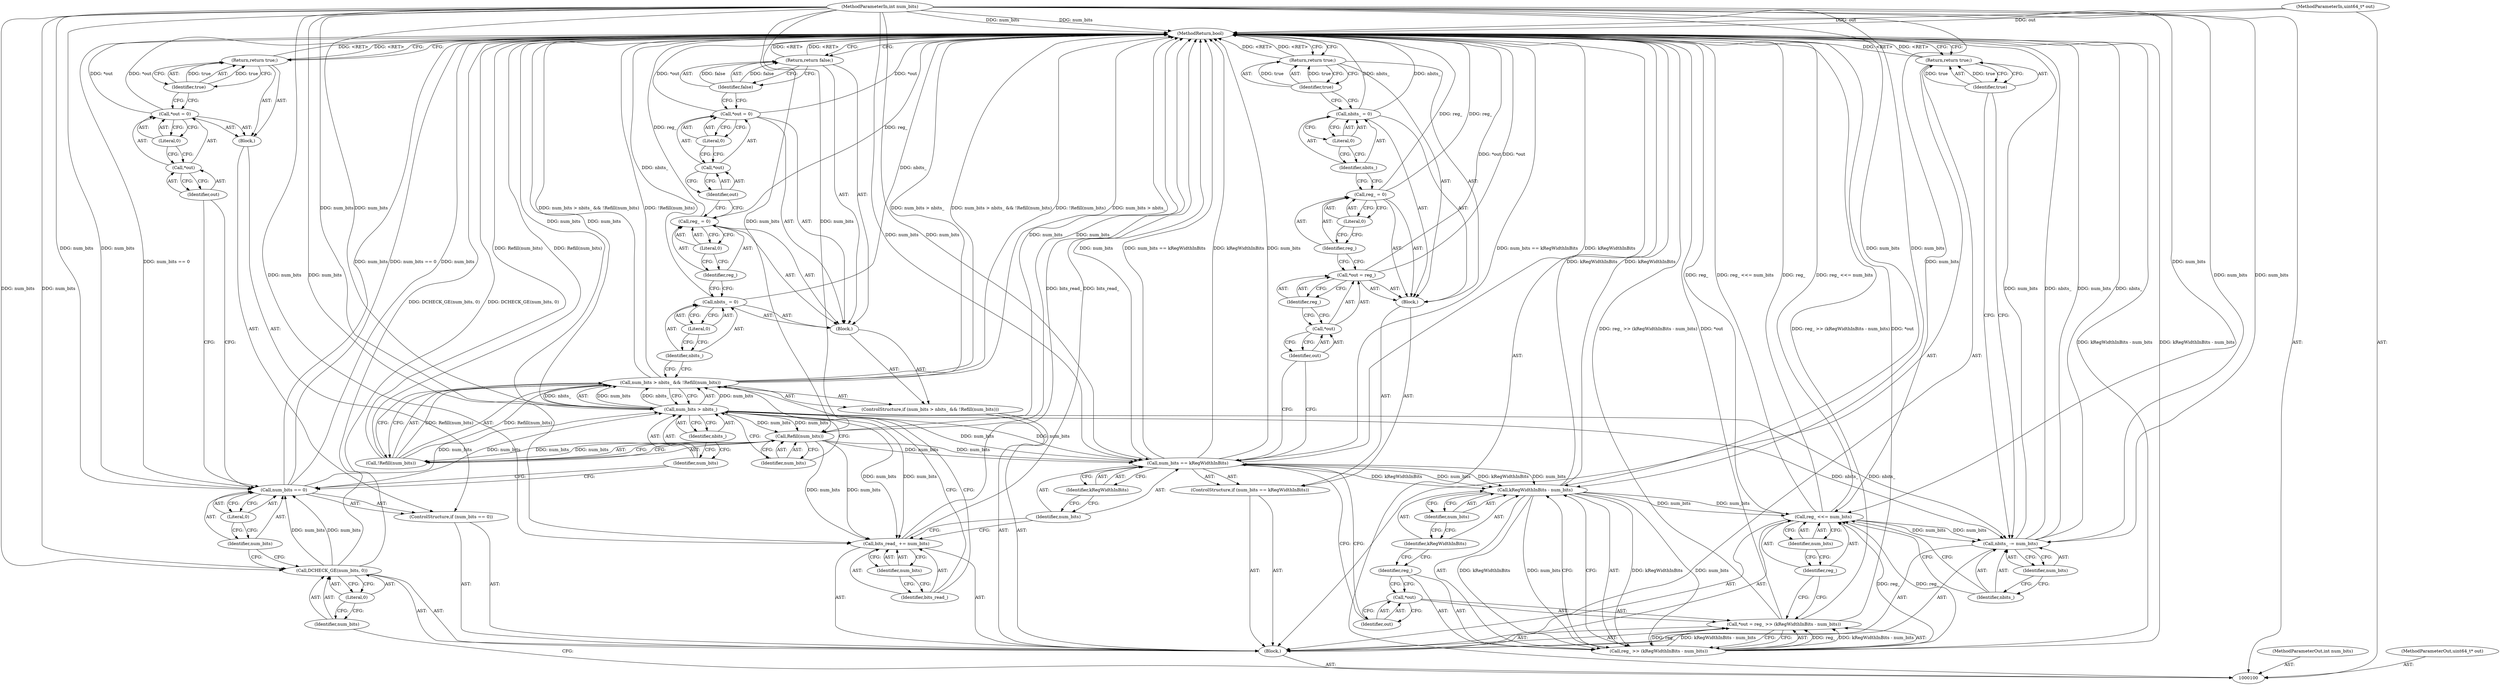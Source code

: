 digraph "0_Chrome_929f77d4173022a731ae91218ce6894d20f87f35" {
"1000175" [label="(MethodReturn,bool)"];
"1000101" [label="(MethodParameterIn,int num_bits)"];
"1000244" [label="(MethodParameterOut,int num_bits)"];
"1000102" [label="(MethodParameterIn,uint64_t* out)"];
"1000245" [label="(MethodParameterOut,uint64_t* out)"];
"1000103" [label="(Block,)"];
"1000129" [label="(Literal,0)"];
"1000127" [label="(Call,nbits_ = 0)"];
"1000128" [label="(Identifier,nbits_)"];
"1000132" [label="(Literal,0)"];
"1000130" [label="(Call,reg_ = 0)"];
"1000131" [label="(Identifier,reg_)"];
"1000136" [label="(Literal,0)"];
"1000133" [label="(Call,*out = 0)"];
"1000134" [label="(Call,*out)"];
"1000135" [label="(Identifier,out)"];
"1000138" [label="(Identifier,false)"];
"1000137" [label="(Return,return false;)"];
"1000141" [label="(Identifier,num_bits)"];
"1000139" [label="(Call,bits_read_ += num_bits)"];
"1000140" [label="(Identifier,bits_read_)"];
"1000145" [label="(Identifier,kRegWidthInBits)"];
"1000142" [label="(ControlStructure,if (num_bits == kRegWidthInBits))"];
"1000146" [label="(Block,)"];
"1000143" [label="(Call,num_bits == kRegWidthInBits)"];
"1000144" [label="(Identifier,num_bits)"];
"1000150" [label="(Identifier,reg_)"];
"1000147" [label="(Call,*out = reg_)"];
"1000148" [label="(Call,*out)"];
"1000149" [label="(Identifier,out)"];
"1000105" [label="(Identifier,num_bits)"];
"1000104" [label="(Call,DCHECK_GE(num_bits, 0))"];
"1000106" [label="(Literal,0)"];
"1000153" [label="(Literal,0)"];
"1000151" [label="(Call,reg_ = 0)"];
"1000152" [label="(Identifier,reg_)"];
"1000156" [label="(Literal,0)"];
"1000154" [label="(Call,nbits_ = 0)"];
"1000155" [label="(Identifier,nbits_)"];
"1000158" [label="(Identifier,true)"];
"1000157" [label="(Return,return true;)"];
"1000164" [label="(Call,kRegWidthInBits - num_bits)"];
"1000165" [label="(Identifier,kRegWidthInBits)"];
"1000159" [label="(Call,*out = reg_ >> (kRegWidthInBits - num_bits))"];
"1000160" [label="(Call,*out)"];
"1000161" [label="(Identifier,out)"];
"1000166" [label="(Identifier,num_bits)"];
"1000162" [label="(Call,reg_ >> (kRegWidthInBits - num_bits))"];
"1000163" [label="(Identifier,reg_)"];
"1000169" [label="(Identifier,num_bits)"];
"1000167" [label="(Call,reg_ <<= num_bits)"];
"1000168" [label="(Identifier,reg_)"];
"1000172" [label="(Identifier,num_bits)"];
"1000170" [label="(Call,nbits_ -= num_bits)"];
"1000171" [label="(Identifier,nbits_)"];
"1000173" [label="(Return,return true;)"];
"1000174" [label="(Identifier,true)"];
"1000110" [label="(Literal,0)"];
"1000107" [label="(ControlStructure,if (num_bits == 0))"];
"1000111" [label="(Block,)"];
"1000108" [label="(Call,num_bits == 0)"];
"1000109" [label="(Identifier,num_bits)"];
"1000115" [label="(Literal,0)"];
"1000112" [label="(Call,*out = 0)"];
"1000113" [label="(Call,*out)"];
"1000114" [label="(Identifier,out)"];
"1000117" [label="(Identifier,true)"];
"1000116" [label="(Return,return true;)"];
"1000122" [label="(Identifier,nbits_)"];
"1000118" [label="(ControlStructure,if (num_bits > nbits_ && !Refill(num_bits)))"];
"1000123" [label="(Call,!Refill(num_bits))"];
"1000124" [label="(Call,Refill(num_bits))"];
"1000125" [label="(Identifier,num_bits)"];
"1000126" [label="(Block,)"];
"1000119" [label="(Call,num_bits > nbits_ && !Refill(num_bits))"];
"1000120" [label="(Call,num_bits > nbits_)"];
"1000121" [label="(Identifier,num_bits)"];
"1000175" -> "1000100"  [label="AST: "];
"1000175" -> "1000116"  [label="CFG: "];
"1000175" -> "1000137"  [label="CFG: "];
"1000175" -> "1000157"  [label="CFG: "];
"1000175" -> "1000173"  [label="CFG: "];
"1000173" -> "1000175"  [label="DDG: <RET>"];
"1000116" -> "1000175"  [label="DDG: <RET>"];
"1000137" -> "1000175"  [label="DDG: <RET>"];
"1000170" -> "1000175"  [label="DDG: num_bits"];
"1000170" -> "1000175"  [label="DDG: nbits_"];
"1000124" -> "1000175"  [label="DDG: num_bits"];
"1000108" -> "1000175"  [label="DDG: num_bits == 0"];
"1000108" -> "1000175"  [label="DDG: num_bits"];
"1000104" -> "1000175"  [label="DDG: DCHECK_GE(num_bits, 0)"];
"1000159" -> "1000175"  [label="DDG: *out"];
"1000159" -> "1000175"  [label="DDG: reg_ >> (kRegWidthInBits - num_bits)"];
"1000120" -> "1000175"  [label="DDG: num_bits"];
"1000147" -> "1000175"  [label="DDG: *out"];
"1000127" -> "1000175"  [label="DDG: nbits_"];
"1000119" -> "1000175"  [label="DDG: num_bits > nbits_ && !Refill(num_bits)"];
"1000119" -> "1000175"  [label="DDG: !Refill(num_bits)"];
"1000119" -> "1000175"  [label="DDG: num_bits > nbits_"];
"1000167" -> "1000175"  [label="DDG: reg_"];
"1000167" -> "1000175"  [label="DDG: reg_ <<= num_bits"];
"1000162" -> "1000175"  [label="DDG: kRegWidthInBits - num_bits"];
"1000139" -> "1000175"  [label="DDG: bits_read_"];
"1000151" -> "1000175"  [label="DDG: reg_"];
"1000154" -> "1000175"  [label="DDG: nbits_"];
"1000143" -> "1000175"  [label="DDG: num_bits"];
"1000143" -> "1000175"  [label="DDG: num_bits == kRegWidthInBits"];
"1000143" -> "1000175"  [label="DDG: kRegWidthInBits"];
"1000133" -> "1000175"  [label="DDG: *out"];
"1000102" -> "1000175"  [label="DDG: out"];
"1000112" -> "1000175"  [label="DDG: *out"];
"1000101" -> "1000175"  [label="DDG: num_bits"];
"1000130" -> "1000175"  [label="DDG: reg_"];
"1000123" -> "1000175"  [label="DDG: Refill(num_bits)"];
"1000164" -> "1000175"  [label="DDG: kRegWidthInBits"];
"1000157" -> "1000175"  [label="DDG: <RET>"];
"1000101" -> "1000100"  [label="AST: "];
"1000101" -> "1000175"  [label="DDG: num_bits"];
"1000101" -> "1000104"  [label="DDG: num_bits"];
"1000101" -> "1000108"  [label="DDG: num_bits"];
"1000101" -> "1000120"  [label="DDG: num_bits"];
"1000101" -> "1000124"  [label="DDG: num_bits"];
"1000101" -> "1000139"  [label="DDG: num_bits"];
"1000101" -> "1000143"  [label="DDG: num_bits"];
"1000101" -> "1000164"  [label="DDG: num_bits"];
"1000101" -> "1000167"  [label="DDG: num_bits"];
"1000101" -> "1000170"  [label="DDG: num_bits"];
"1000244" -> "1000100"  [label="AST: "];
"1000102" -> "1000100"  [label="AST: "];
"1000102" -> "1000175"  [label="DDG: out"];
"1000245" -> "1000100"  [label="AST: "];
"1000103" -> "1000100"  [label="AST: "];
"1000104" -> "1000103"  [label="AST: "];
"1000107" -> "1000103"  [label="AST: "];
"1000118" -> "1000103"  [label="AST: "];
"1000139" -> "1000103"  [label="AST: "];
"1000142" -> "1000103"  [label="AST: "];
"1000159" -> "1000103"  [label="AST: "];
"1000167" -> "1000103"  [label="AST: "];
"1000170" -> "1000103"  [label="AST: "];
"1000173" -> "1000103"  [label="AST: "];
"1000129" -> "1000127"  [label="AST: "];
"1000129" -> "1000128"  [label="CFG: "];
"1000127" -> "1000129"  [label="CFG: "];
"1000127" -> "1000126"  [label="AST: "];
"1000127" -> "1000129"  [label="CFG: "];
"1000128" -> "1000127"  [label="AST: "];
"1000129" -> "1000127"  [label="AST: "];
"1000131" -> "1000127"  [label="CFG: "];
"1000127" -> "1000175"  [label="DDG: nbits_"];
"1000128" -> "1000127"  [label="AST: "];
"1000128" -> "1000119"  [label="CFG: "];
"1000129" -> "1000128"  [label="CFG: "];
"1000132" -> "1000130"  [label="AST: "];
"1000132" -> "1000131"  [label="CFG: "];
"1000130" -> "1000132"  [label="CFG: "];
"1000130" -> "1000126"  [label="AST: "];
"1000130" -> "1000132"  [label="CFG: "];
"1000131" -> "1000130"  [label="AST: "];
"1000132" -> "1000130"  [label="AST: "];
"1000135" -> "1000130"  [label="CFG: "];
"1000130" -> "1000175"  [label="DDG: reg_"];
"1000131" -> "1000130"  [label="AST: "];
"1000131" -> "1000127"  [label="CFG: "];
"1000132" -> "1000131"  [label="CFG: "];
"1000136" -> "1000133"  [label="AST: "];
"1000136" -> "1000134"  [label="CFG: "];
"1000133" -> "1000136"  [label="CFG: "];
"1000133" -> "1000126"  [label="AST: "];
"1000133" -> "1000136"  [label="CFG: "];
"1000134" -> "1000133"  [label="AST: "];
"1000136" -> "1000133"  [label="AST: "];
"1000138" -> "1000133"  [label="CFG: "];
"1000133" -> "1000175"  [label="DDG: *out"];
"1000134" -> "1000133"  [label="AST: "];
"1000134" -> "1000135"  [label="CFG: "];
"1000135" -> "1000134"  [label="AST: "];
"1000136" -> "1000134"  [label="CFG: "];
"1000135" -> "1000134"  [label="AST: "];
"1000135" -> "1000130"  [label="CFG: "];
"1000134" -> "1000135"  [label="CFG: "];
"1000138" -> "1000137"  [label="AST: "];
"1000138" -> "1000133"  [label="CFG: "];
"1000137" -> "1000138"  [label="CFG: "];
"1000138" -> "1000137"  [label="DDG: false"];
"1000137" -> "1000126"  [label="AST: "];
"1000137" -> "1000138"  [label="CFG: "];
"1000138" -> "1000137"  [label="AST: "];
"1000175" -> "1000137"  [label="CFG: "];
"1000137" -> "1000175"  [label="DDG: <RET>"];
"1000138" -> "1000137"  [label="DDG: false"];
"1000141" -> "1000139"  [label="AST: "];
"1000141" -> "1000140"  [label="CFG: "];
"1000139" -> "1000141"  [label="CFG: "];
"1000139" -> "1000103"  [label="AST: "];
"1000139" -> "1000141"  [label="CFG: "];
"1000140" -> "1000139"  [label="AST: "];
"1000141" -> "1000139"  [label="AST: "];
"1000144" -> "1000139"  [label="CFG: "];
"1000139" -> "1000175"  [label="DDG: bits_read_"];
"1000124" -> "1000139"  [label="DDG: num_bits"];
"1000120" -> "1000139"  [label="DDG: num_bits"];
"1000101" -> "1000139"  [label="DDG: num_bits"];
"1000140" -> "1000139"  [label="AST: "];
"1000140" -> "1000119"  [label="CFG: "];
"1000141" -> "1000140"  [label="CFG: "];
"1000145" -> "1000143"  [label="AST: "];
"1000145" -> "1000144"  [label="CFG: "];
"1000143" -> "1000145"  [label="CFG: "];
"1000142" -> "1000103"  [label="AST: "];
"1000143" -> "1000142"  [label="AST: "];
"1000146" -> "1000142"  [label="AST: "];
"1000146" -> "1000142"  [label="AST: "];
"1000147" -> "1000146"  [label="AST: "];
"1000151" -> "1000146"  [label="AST: "];
"1000154" -> "1000146"  [label="AST: "];
"1000157" -> "1000146"  [label="AST: "];
"1000143" -> "1000142"  [label="AST: "];
"1000143" -> "1000145"  [label="CFG: "];
"1000144" -> "1000143"  [label="AST: "];
"1000145" -> "1000143"  [label="AST: "];
"1000149" -> "1000143"  [label="CFG: "];
"1000161" -> "1000143"  [label="CFG: "];
"1000143" -> "1000175"  [label="DDG: num_bits"];
"1000143" -> "1000175"  [label="DDG: num_bits == kRegWidthInBits"];
"1000143" -> "1000175"  [label="DDG: kRegWidthInBits"];
"1000101" -> "1000143"  [label="DDG: num_bits"];
"1000124" -> "1000143"  [label="DDG: num_bits"];
"1000120" -> "1000143"  [label="DDG: num_bits"];
"1000143" -> "1000164"  [label="DDG: kRegWidthInBits"];
"1000143" -> "1000164"  [label="DDG: num_bits"];
"1000144" -> "1000143"  [label="AST: "];
"1000144" -> "1000139"  [label="CFG: "];
"1000145" -> "1000144"  [label="CFG: "];
"1000150" -> "1000147"  [label="AST: "];
"1000150" -> "1000148"  [label="CFG: "];
"1000147" -> "1000150"  [label="CFG: "];
"1000147" -> "1000146"  [label="AST: "];
"1000147" -> "1000150"  [label="CFG: "];
"1000148" -> "1000147"  [label="AST: "];
"1000150" -> "1000147"  [label="AST: "];
"1000152" -> "1000147"  [label="CFG: "];
"1000147" -> "1000175"  [label="DDG: *out"];
"1000148" -> "1000147"  [label="AST: "];
"1000148" -> "1000149"  [label="CFG: "];
"1000149" -> "1000148"  [label="AST: "];
"1000150" -> "1000148"  [label="CFG: "];
"1000149" -> "1000148"  [label="AST: "];
"1000149" -> "1000143"  [label="CFG: "];
"1000148" -> "1000149"  [label="CFG: "];
"1000105" -> "1000104"  [label="AST: "];
"1000105" -> "1000100"  [label="CFG: "];
"1000106" -> "1000105"  [label="CFG: "];
"1000104" -> "1000103"  [label="AST: "];
"1000104" -> "1000106"  [label="CFG: "];
"1000105" -> "1000104"  [label="AST: "];
"1000106" -> "1000104"  [label="AST: "];
"1000109" -> "1000104"  [label="CFG: "];
"1000104" -> "1000175"  [label="DDG: DCHECK_GE(num_bits, 0)"];
"1000101" -> "1000104"  [label="DDG: num_bits"];
"1000104" -> "1000108"  [label="DDG: num_bits"];
"1000106" -> "1000104"  [label="AST: "];
"1000106" -> "1000105"  [label="CFG: "];
"1000104" -> "1000106"  [label="CFG: "];
"1000153" -> "1000151"  [label="AST: "];
"1000153" -> "1000152"  [label="CFG: "];
"1000151" -> "1000153"  [label="CFG: "];
"1000151" -> "1000146"  [label="AST: "];
"1000151" -> "1000153"  [label="CFG: "];
"1000152" -> "1000151"  [label="AST: "];
"1000153" -> "1000151"  [label="AST: "];
"1000155" -> "1000151"  [label="CFG: "];
"1000151" -> "1000175"  [label="DDG: reg_"];
"1000152" -> "1000151"  [label="AST: "];
"1000152" -> "1000147"  [label="CFG: "];
"1000153" -> "1000152"  [label="CFG: "];
"1000156" -> "1000154"  [label="AST: "];
"1000156" -> "1000155"  [label="CFG: "];
"1000154" -> "1000156"  [label="CFG: "];
"1000154" -> "1000146"  [label="AST: "];
"1000154" -> "1000156"  [label="CFG: "];
"1000155" -> "1000154"  [label="AST: "];
"1000156" -> "1000154"  [label="AST: "];
"1000158" -> "1000154"  [label="CFG: "];
"1000154" -> "1000175"  [label="DDG: nbits_"];
"1000155" -> "1000154"  [label="AST: "];
"1000155" -> "1000151"  [label="CFG: "];
"1000156" -> "1000155"  [label="CFG: "];
"1000158" -> "1000157"  [label="AST: "];
"1000158" -> "1000154"  [label="CFG: "];
"1000157" -> "1000158"  [label="CFG: "];
"1000158" -> "1000157"  [label="DDG: true"];
"1000157" -> "1000146"  [label="AST: "];
"1000157" -> "1000158"  [label="CFG: "];
"1000158" -> "1000157"  [label="AST: "];
"1000175" -> "1000157"  [label="CFG: "];
"1000157" -> "1000175"  [label="DDG: <RET>"];
"1000158" -> "1000157"  [label="DDG: true"];
"1000164" -> "1000162"  [label="AST: "];
"1000164" -> "1000166"  [label="CFG: "];
"1000165" -> "1000164"  [label="AST: "];
"1000166" -> "1000164"  [label="AST: "];
"1000162" -> "1000164"  [label="CFG: "];
"1000164" -> "1000175"  [label="DDG: kRegWidthInBits"];
"1000164" -> "1000162"  [label="DDG: kRegWidthInBits"];
"1000164" -> "1000162"  [label="DDG: num_bits"];
"1000143" -> "1000164"  [label="DDG: kRegWidthInBits"];
"1000143" -> "1000164"  [label="DDG: num_bits"];
"1000101" -> "1000164"  [label="DDG: num_bits"];
"1000164" -> "1000167"  [label="DDG: num_bits"];
"1000165" -> "1000164"  [label="AST: "];
"1000165" -> "1000163"  [label="CFG: "];
"1000166" -> "1000165"  [label="CFG: "];
"1000159" -> "1000103"  [label="AST: "];
"1000159" -> "1000162"  [label="CFG: "];
"1000160" -> "1000159"  [label="AST: "];
"1000162" -> "1000159"  [label="AST: "];
"1000168" -> "1000159"  [label="CFG: "];
"1000159" -> "1000175"  [label="DDG: *out"];
"1000159" -> "1000175"  [label="DDG: reg_ >> (kRegWidthInBits - num_bits)"];
"1000162" -> "1000159"  [label="DDG: reg_"];
"1000162" -> "1000159"  [label="DDG: kRegWidthInBits - num_bits"];
"1000160" -> "1000159"  [label="AST: "];
"1000160" -> "1000161"  [label="CFG: "];
"1000161" -> "1000160"  [label="AST: "];
"1000163" -> "1000160"  [label="CFG: "];
"1000161" -> "1000160"  [label="AST: "];
"1000161" -> "1000143"  [label="CFG: "];
"1000160" -> "1000161"  [label="CFG: "];
"1000166" -> "1000164"  [label="AST: "];
"1000166" -> "1000165"  [label="CFG: "];
"1000164" -> "1000166"  [label="CFG: "];
"1000162" -> "1000159"  [label="AST: "];
"1000162" -> "1000164"  [label="CFG: "];
"1000163" -> "1000162"  [label="AST: "];
"1000164" -> "1000162"  [label="AST: "];
"1000159" -> "1000162"  [label="CFG: "];
"1000162" -> "1000175"  [label="DDG: kRegWidthInBits - num_bits"];
"1000162" -> "1000159"  [label="DDG: reg_"];
"1000162" -> "1000159"  [label="DDG: kRegWidthInBits - num_bits"];
"1000164" -> "1000162"  [label="DDG: kRegWidthInBits"];
"1000164" -> "1000162"  [label="DDG: num_bits"];
"1000162" -> "1000167"  [label="DDG: reg_"];
"1000163" -> "1000162"  [label="AST: "];
"1000163" -> "1000160"  [label="CFG: "];
"1000165" -> "1000163"  [label="CFG: "];
"1000169" -> "1000167"  [label="AST: "];
"1000169" -> "1000168"  [label="CFG: "];
"1000167" -> "1000169"  [label="CFG: "];
"1000167" -> "1000103"  [label="AST: "];
"1000167" -> "1000169"  [label="CFG: "];
"1000168" -> "1000167"  [label="AST: "];
"1000169" -> "1000167"  [label="AST: "];
"1000171" -> "1000167"  [label="CFG: "];
"1000167" -> "1000175"  [label="DDG: reg_"];
"1000167" -> "1000175"  [label="DDG: reg_ <<= num_bits"];
"1000162" -> "1000167"  [label="DDG: reg_"];
"1000164" -> "1000167"  [label="DDG: num_bits"];
"1000101" -> "1000167"  [label="DDG: num_bits"];
"1000167" -> "1000170"  [label="DDG: num_bits"];
"1000168" -> "1000167"  [label="AST: "];
"1000168" -> "1000159"  [label="CFG: "];
"1000169" -> "1000168"  [label="CFG: "];
"1000172" -> "1000170"  [label="AST: "];
"1000172" -> "1000171"  [label="CFG: "];
"1000170" -> "1000172"  [label="CFG: "];
"1000170" -> "1000103"  [label="AST: "];
"1000170" -> "1000172"  [label="CFG: "];
"1000171" -> "1000170"  [label="AST: "];
"1000172" -> "1000170"  [label="AST: "];
"1000174" -> "1000170"  [label="CFG: "];
"1000170" -> "1000175"  [label="DDG: num_bits"];
"1000170" -> "1000175"  [label="DDG: nbits_"];
"1000167" -> "1000170"  [label="DDG: num_bits"];
"1000101" -> "1000170"  [label="DDG: num_bits"];
"1000120" -> "1000170"  [label="DDG: nbits_"];
"1000171" -> "1000170"  [label="AST: "];
"1000171" -> "1000167"  [label="CFG: "];
"1000172" -> "1000171"  [label="CFG: "];
"1000173" -> "1000103"  [label="AST: "];
"1000173" -> "1000174"  [label="CFG: "];
"1000174" -> "1000173"  [label="AST: "];
"1000175" -> "1000173"  [label="CFG: "];
"1000173" -> "1000175"  [label="DDG: <RET>"];
"1000174" -> "1000173"  [label="DDG: true"];
"1000174" -> "1000173"  [label="AST: "];
"1000174" -> "1000170"  [label="CFG: "];
"1000173" -> "1000174"  [label="CFG: "];
"1000174" -> "1000173"  [label="DDG: true"];
"1000110" -> "1000108"  [label="AST: "];
"1000110" -> "1000109"  [label="CFG: "];
"1000108" -> "1000110"  [label="CFG: "];
"1000107" -> "1000103"  [label="AST: "];
"1000108" -> "1000107"  [label="AST: "];
"1000111" -> "1000107"  [label="AST: "];
"1000111" -> "1000107"  [label="AST: "];
"1000112" -> "1000111"  [label="AST: "];
"1000116" -> "1000111"  [label="AST: "];
"1000108" -> "1000107"  [label="AST: "];
"1000108" -> "1000110"  [label="CFG: "];
"1000109" -> "1000108"  [label="AST: "];
"1000110" -> "1000108"  [label="AST: "];
"1000114" -> "1000108"  [label="CFG: "];
"1000121" -> "1000108"  [label="CFG: "];
"1000108" -> "1000175"  [label="DDG: num_bits == 0"];
"1000108" -> "1000175"  [label="DDG: num_bits"];
"1000104" -> "1000108"  [label="DDG: num_bits"];
"1000101" -> "1000108"  [label="DDG: num_bits"];
"1000108" -> "1000120"  [label="DDG: num_bits"];
"1000109" -> "1000108"  [label="AST: "];
"1000109" -> "1000104"  [label="CFG: "];
"1000110" -> "1000109"  [label="CFG: "];
"1000115" -> "1000112"  [label="AST: "];
"1000115" -> "1000113"  [label="CFG: "];
"1000112" -> "1000115"  [label="CFG: "];
"1000112" -> "1000111"  [label="AST: "];
"1000112" -> "1000115"  [label="CFG: "];
"1000113" -> "1000112"  [label="AST: "];
"1000115" -> "1000112"  [label="AST: "];
"1000117" -> "1000112"  [label="CFG: "];
"1000112" -> "1000175"  [label="DDG: *out"];
"1000113" -> "1000112"  [label="AST: "];
"1000113" -> "1000114"  [label="CFG: "];
"1000114" -> "1000113"  [label="AST: "];
"1000115" -> "1000113"  [label="CFG: "];
"1000114" -> "1000113"  [label="AST: "];
"1000114" -> "1000108"  [label="CFG: "];
"1000113" -> "1000114"  [label="CFG: "];
"1000117" -> "1000116"  [label="AST: "];
"1000117" -> "1000112"  [label="CFG: "];
"1000116" -> "1000117"  [label="CFG: "];
"1000117" -> "1000116"  [label="DDG: true"];
"1000116" -> "1000111"  [label="AST: "];
"1000116" -> "1000117"  [label="CFG: "];
"1000117" -> "1000116"  [label="AST: "];
"1000175" -> "1000116"  [label="CFG: "];
"1000116" -> "1000175"  [label="DDG: <RET>"];
"1000117" -> "1000116"  [label="DDG: true"];
"1000122" -> "1000120"  [label="AST: "];
"1000122" -> "1000121"  [label="CFG: "];
"1000120" -> "1000122"  [label="CFG: "];
"1000118" -> "1000103"  [label="AST: "];
"1000119" -> "1000118"  [label="AST: "];
"1000126" -> "1000118"  [label="AST: "];
"1000123" -> "1000119"  [label="AST: "];
"1000123" -> "1000124"  [label="CFG: "];
"1000124" -> "1000123"  [label="AST: "];
"1000119" -> "1000123"  [label="CFG: "];
"1000123" -> "1000175"  [label="DDG: Refill(num_bits)"];
"1000123" -> "1000119"  [label="DDG: Refill(num_bits)"];
"1000124" -> "1000123"  [label="DDG: num_bits"];
"1000124" -> "1000123"  [label="AST: "];
"1000124" -> "1000125"  [label="CFG: "];
"1000125" -> "1000124"  [label="AST: "];
"1000123" -> "1000124"  [label="CFG: "];
"1000124" -> "1000175"  [label="DDG: num_bits"];
"1000124" -> "1000123"  [label="DDG: num_bits"];
"1000120" -> "1000124"  [label="DDG: num_bits"];
"1000101" -> "1000124"  [label="DDG: num_bits"];
"1000124" -> "1000139"  [label="DDG: num_bits"];
"1000124" -> "1000143"  [label="DDG: num_bits"];
"1000125" -> "1000124"  [label="AST: "];
"1000125" -> "1000120"  [label="CFG: "];
"1000124" -> "1000125"  [label="CFG: "];
"1000126" -> "1000118"  [label="AST: "];
"1000127" -> "1000126"  [label="AST: "];
"1000130" -> "1000126"  [label="AST: "];
"1000133" -> "1000126"  [label="AST: "];
"1000137" -> "1000126"  [label="AST: "];
"1000119" -> "1000118"  [label="AST: "];
"1000119" -> "1000120"  [label="CFG: "];
"1000119" -> "1000123"  [label="CFG: "];
"1000120" -> "1000119"  [label="AST: "];
"1000123" -> "1000119"  [label="AST: "];
"1000128" -> "1000119"  [label="CFG: "];
"1000140" -> "1000119"  [label="CFG: "];
"1000119" -> "1000175"  [label="DDG: num_bits > nbits_ && !Refill(num_bits)"];
"1000119" -> "1000175"  [label="DDG: !Refill(num_bits)"];
"1000119" -> "1000175"  [label="DDG: num_bits > nbits_"];
"1000120" -> "1000119"  [label="DDG: num_bits"];
"1000120" -> "1000119"  [label="DDG: nbits_"];
"1000123" -> "1000119"  [label="DDG: Refill(num_bits)"];
"1000120" -> "1000119"  [label="AST: "];
"1000120" -> "1000122"  [label="CFG: "];
"1000121" -> "1000120"  [label="AST: "];
"1000122" -> "1000120"  [label="AST: "];
"1000125" -> "1000120"  [label="CFG: "];
"1000119" -> "1000120"  [label="CFG: "];
"1000120" -> "1000175"  [label="DDG: num_bits"];
"1000120" -> "1000119"  [label="DDG: num_bits"];
"1000120" -> "1000119"  [label="DDG: nbits_"];
"1000108" -> "1000120"  [label="DDG: num_bits"];
"1000101" -> "1000120"  [label="DDG: num_bits"];
"1000120" -> "1000124"  [label="DDG: num_bits"];
"1000120" -> "1000139"  [label="DDG: num_bits"];
"1000120" -> "1000143"  [label="DDG: num_bits"];
"1000120" -> "1000170"  [label="DDG: nbits_"];
"1000121" -> "1000120"  [label="AST: "];
"1000121" -> "1000108"  [label="CFG: "];
"1000122" -> "1000121"  [label="CFG: "];
}
